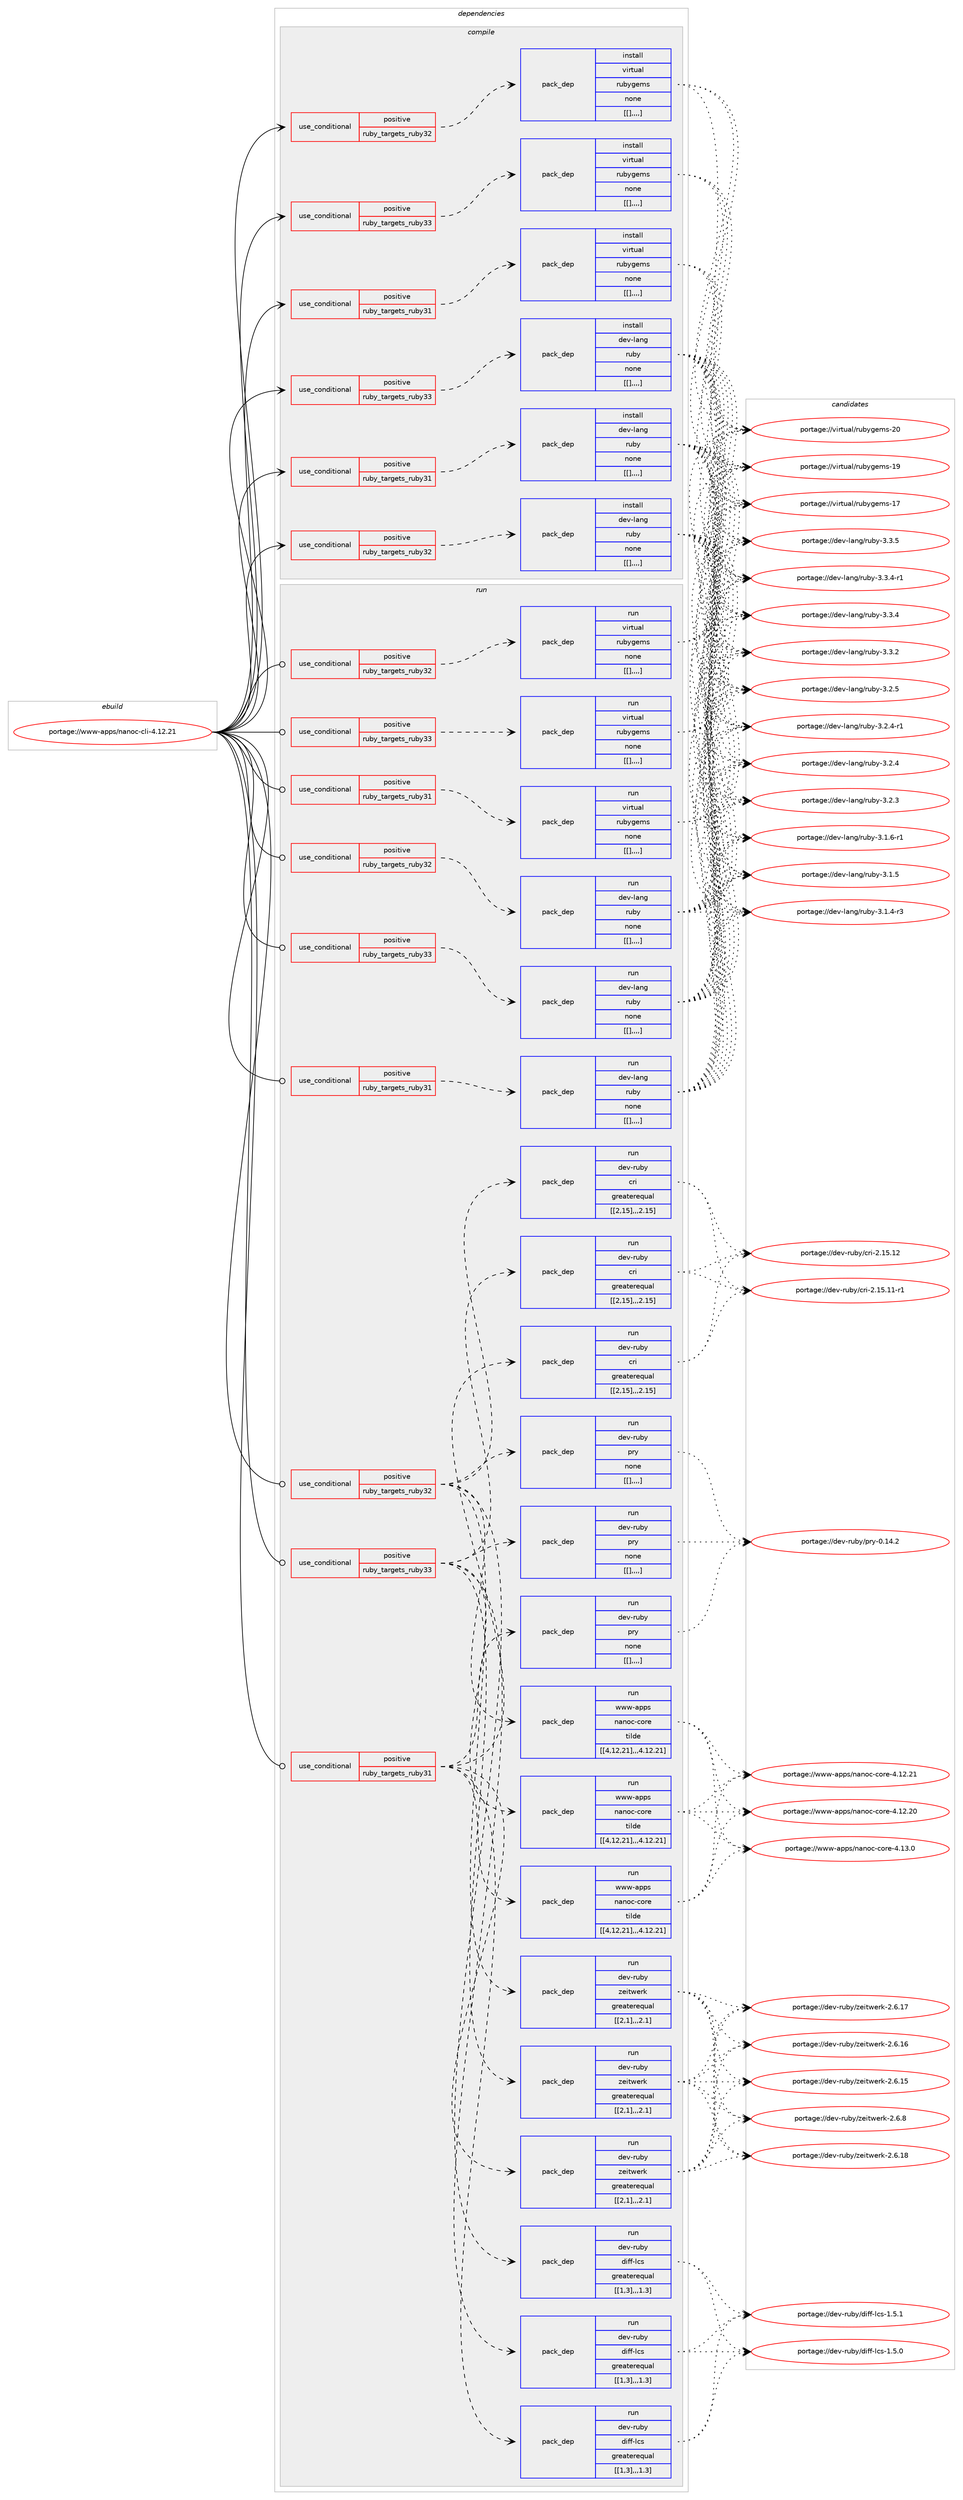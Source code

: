 digraph prolog {

# *************
# Graph options
# *************

newrank=true;
concentrate=true;
compound=true;
graph [rankdir=LR,fontname=Helvetica,fontsize=10,ranksep=1.5];#, ranksep=2.5, nodesep=0.2];
edge  [arrowhead=vee];
node  [fontname=Helvetica,fontsize=10];

# **********
# The ebuild
# **********

subgraph cluster_leftcol {
color=gray;
label=<<i>ebuild</i>>;
id [label="portage://www-apps/nanoc-cli-4.12.21", color=red, width=4, href="../www-apps/nanoc-cli-4.12.21.svg"];
}

# ****************
# The dependencies
# ****************

subgraph cluster_midcol {
color=gray;
label=<<i>dependencies</i>>;
subgraph cluster_compile {
fillcolor="#eeeeee";
style=filled;
label=<<i>compile</i>>;
subgraph cond123850 {
dependency465602 [label=<<TABLE BORDER="0" CELLBORDER="1" CELLSPACING="0" CELLPADDING="4"><TR><TD ROWSPAN="3" CELLPADDING="10">use_conditional</TD></TR><TR><TD>positive</TD></TR><TR><TD>ruby_targets_ruby31</TD></TR></TABLE>>, shape=none, color=red];
subgraph pack338338 {
dependency465603 [label=<<TABLE BORDER="0" CELLBORDER="1" CELLSPACING="0" CELLPADDING="4" WIDTH="220"><TR><TD ROWSPAN="6" CELLPADDING="30">pack_dep</TD></TR><TR><TD WIDTH="110">install</TD></TR><TR><TD>dev-lang</TD></TR><TR><TD>ruby</TD></TR><TR><TD>none</TD></TR><TR><TD>[[],,,,]</TD></TR></TABLE>>, shape=none, color=blue];
}
dependency465602:e -> dependency465603:w [weight=20,style="dashed",arrowhead="vee"];
}
id:e -> dependency465602:w [weight=20,style="solid",arrowhead="vee"];
subgraph cond123851 {
dependency465604 [label=<<TABLE BORDER="0" CELLBORDER="1" CELLSPACING="0" CELLPADDING="4"><TR><TD ROWSPAN="3" CELLPADDING="10">use_conditional</TD></TR><TR><TD>positive</TD></TR><TR><TD>ruby_targets_ruby31</TD></TR></TABLE>>, shape=none, color=red];
subgraph pack338339 {
dependency465605 [label=<<TABLE BORDER="0" CELLBORDER="1" CELLSPACING="0" CELLPADDING="4" WIDTH="220"><TR><TD ROWSPAN="6" CELLPADDING="30">pack_dep</TD></TR><TR><TD WIDTH="110">install</TD></TR><TR><TD>virtual</TD></TR><TR><TD>rubygems</TD></TR><TR><TD>none</TD></TR><TR><TD>[[],,,,]</TD></TR></TABLE>>, shape=none, color=blue];
}
dependency465604:e -> dependency465605:w [weight=20,style="dashed",arrowhead="vee"];
}
id:e -> dependency465604:w [weight=20,style="solid",arrowhead="vee"];
subgraph cond123852 {
dependency465606 [label=<<TABLE BORDER="0" CELLBORDER="1" CELLSPACING="0" CELLPADDING="4"><TR><TD ROWSPAN="3" CELLPADDING="10">use_conditional</TD></TR><TR><TD>positive</TD></TR><TR><TD>ruby_targets_ruby32</TD></TR></TABLE>>, shape=none, color=red];
subgraph pack338340 {
dependency465607 [label=<<TABLE BORDER="0" CELLBORDER="1" CELLSPACING="0" CELLPADDING="4" WIDTH="220"><TR><TD ROWSPAN="6" CELLPADDING="30">pack_dep</TD></TR><TR><TD WIDTH="110">install</TD></TR><TR><TD>dev-lang</TD></TR><TR><TD>ruby</TD></TR><TR><TD>none</TD></TR><TR><TD>[[],,,,]</TD></TR></TABLE>>, shape=none, color=blue];
}
dependency465606:e -> dependency465607:w [weight=20,style="dashed",arrowhead="vee"];
}
id:e -> dependency465606:w [weight=20,style="solid",arrowhead="vee"];
subgraph cond123853 {
dependency465608 [label=<<TABLE BORDER="0" CELLBORDER="1" CELLSPACING="0" CELLPADDING="4"><TR><TD ROWSPAN="3" CELLPADDING="10">use_conditional</TD></TR><TR><TD>positive</TD></TR><TR><TD>ruby_targets_ruby32</TD></TR></TABLE>>, shape=none, color=red];
subgraph pack338341 {
dependency465609 [label=<<TABLE BORDER="0" CELLBORDER="1" CELLSPACING="0" CELLPADDING="4" WIDTH="220"><TR><TD ROWSPAN="6" CELLPADDING="30">pack_dep</TD></TR><TR><TD WIDTH="110">install</TD></TR><TR><TD>virtual</TD></TR><TR><TD>rubygems</TD></TR><TR><TD>none</TD></TR><TR><TD>[[],,,,]</TD></TR></TABLE>>, shape=none, color=blue];
}
dependency465608:e -> dependency465609:w [weight=20,style="dashed",arrowhead="vee"];
}
id:e -> dependency465608:w [weight=20,style="solid",arrowhead="vee"];
subgraph cond123854 {
dependency465610 [label=<<TABLE BORDER="0" CELLBORDER="1" CELLSPACING="0" CELLPADDING="4"><TR><TD ROWSPAN="3" CELLPADDING="10">use_conditional</TD></TR><TR><TD>positive</TD></TR><TR><TD>ruby_targets_ruby33</TD></TR></TABLE>>, shape=none, color=red];
subgraph pack338342 {
dependency465611 [label=<<TABLE BORDER="0" CELLBORDER="1" CELLSPACING="0" CELLPADDING="4" WIDTH="220"><TR><TD ROWSPAN="6" CELLPADDING="30">pack_dep</TD></TR><TR><TD WIDTH="110">install</TD></TR><TR><TD>dev-lang</TD></TR><TR><TD>ruby</TD></TR><TR><TD>none</TD></TR><TR><TD>[[],,,,]</TD></TR></TABLE>>, shape=none, color=blue];
}
dependency465610:e -> dependency465611:w [weight=20,style="dashed",arrowhead="vee"];
}
id:e -> dependency465610:w [weight=20,style="solid",arrowhead="vee"];
subgraph cond123855 {
dependency465612 [label=<<TABLE BORDER="0" CELLBORDER="1" CELLSPACING="0" CELLPADDING="4"><TR><TD ROWSPAN="3" CELLPADDING="10">use_conditional</TD></TR><TR><TD>positive</TD></TR><TR><TD>ruby_targets_ruby33</TD></TR></TABLE>>, shape=none, color=red];
subgraph pack338343 {
dependency465613 [label=<<TABLE BORDER="0" CELLBORDER="1" CELLSPACING="0" CELLPADDING="4" WIDTH="220"><TR><TD ROWSPAN="6" CELLPADDING="30">pack_dep</TD></TR><TR><TD WIDTH="110">install</TD></TR><TR><TD>virtual</TD></TR><TR><TD>rubygems</TD></TR><TR><TD>none</TD></TR><TR><TD>[[],,,,]</TD></TR></TABLE>>, shape=none, color=blue];
}
dependency465612:e -> dependency465613:w [weight=20,style="dashed",arrowhead="vee"];
}
id:e -> dependency465612:w [weight=20,style="solid",arrowhead="vee"];
}
subgraph cluster_compileandrun {
fillcolor="#eeeeee";
style=filled;
label=<<i>compile and run</i>>;
}
subgraph cluster_run {
fillcolor="#eeeeee";
style=filled;
label=<<i>run</i>>;
subgraph cond123856 {
dependency465614 [label=<<TABLE BORDER="0" CELLBORDER="1" CELLSPACING="0" CELLPADDING="4"><TR><TD ROWSPAN="3" CELLPADDING="10">use_conditional</TD></TR><TR><TD>positive</TD></TR><TR><TD>ruby_targets_ruby31</TD></TR></TABLE>>, shape=none, color=red];
subgraph pack338344 {
dependency465615 [label=<<TABLE BORDER="0" CELLBORDER="1" CELLSPACING="0" CELLPADDING="4" WIDTH="220"><TR><TD ROWSPAN="6" CELLPADDING="30">pack_dep</TD></TR><TR><TD WIDTH="110">run</TD></TR><TR><TD>dev-lang</TD></TR><TR><TD>ruby</TD></TR><TR><TD>none</TD></TR><TR><TD>[[],,,,]</TD></TR></TABLE>>, shape=none, color=blue];
}
dependency465614:e -> dependency465615:w [weight=20,style="dashed",arrowhead="vee"];
}
id:e -> dependency465614:w [weight=20,style="solid",arrowhead="odot"];
subgraph cond123857 {
dependency465616 [label=<<TABLE BORDER="0" CELLBORDER="1" CELLSPACING="0" CELLPADDING="4"><TR><TD ROWSPAN="3" CELLPADDING="10">use_conditional</TD></TR><TR><TD>positive</TD></TR><TR><TD>ruby_targets_ruby31</TD></TR></TABLE>>, shape=none, color=red];
subgraph pack338345 {
dependency465617 [label=<<TABLE BORDER="0" CELLBORDER="1" CELLSPACING="0" CELLPADDING="4" WIDTH="220"><TR><TD ROWSPAN="6" CELLPADDING="30">pack_dep</TD></TR><TR><TD WIDTH="110">run</TD></TR><TR><TD>dev-ruby</TD></TR><TR><TD>cri</TD></TR><TR><TD>greaterequal</TD></TR><TR><TD>[[2,15],,,2.15]</TD></TR></TABLE>>, shape=none, color=blue];
}
dependency465616:e -> dependency465617:w [weight=20,style="dashed",arrowhead="vee"];
subgraph pack338346 {
dependency465618 [label=<<TABLE BORDER="0" CELLBORDER="1" CELLSPACING="0" CELLPADDING="4" WIDTH="220"><TR><TD ROWSPAN="6" CELLPADDING="30">pack_dep</TD></TR><TR><TD WIDTH="110">run</TD></TR><TR><TD>dev-ruby</TD></TR><TR><TD>diff-lcs</TD></TR><TR><TD>greaterequal</TD></TR><TR><TD>[[1,3],,,1.3]</TD></TR></TABLE>>, shape=none, color=blue];
}
dependency465616:e -> dependency465618:w [weight=20,style="dashed",arrowhead="vee"];
subgraph pack338347 {
dependency465619 [label=<<TABLE BORDER="0" CELLBORDER="1" CELLSPACING="0" CELLPADDING="4" WIDTH="220"><TR><TD ROWSPAN="6" CELLPADDING="30">pack_dep</TD></TR><TR><TD WIDTH="110">run</TD></TR><TR><TD>www-apps</TD></TR><TR><TD>nanoc-core</TD></TR><TR><TD>tilde</TD></TR><TR><TD>[[4,12,21],,,4.12.21]</TD></TR></TABLE>>, shape=none, color=blue];
}
dependency465616:e -> dependency465619:w [weight=20,style="dashed",arrowhead="vee"];
subgraph pack338348 {
dependency465620 [label=<<TABLE BORDER="0" CELLBORDER="1" CELLSPACING="0" CELLPADDING="4" WIDTH="220"><TR><TD ROWSPAN="6" CELLPADDING="30">pack_dep</TD></TR><TR><TD WIDTH="110">run</TD></TR><TR><TD>dev-ruby</TD></TR><TR><TD>pry</TD></TR><TR><TD>none</TD></TR><TR><TD>[[],,,,]</TD></TR></TABLE>>, shape=none, color=blue];
}
dependency465616:e -> dependency465620:w [weight=20,style="dashed",arrowhead="vee"];
subgraph pack338349 {
dependency465621 [label=<<TABLE BORDER="0" CELLBORDER="1" CELLSPACING="0" CELLPADDING="4" WIDTH="220"><TR><TD ROWSPAN="6" CELLPADDING="30">pack_dep</TD></TR><TR><TD WIDTH="110">run</TD></TR><TR><TD>dev-ruby</TD></TR><TR><TD>zeitwerk</TD></TR><TR><TD>greaterequal</TD></TR><TR><TD>[[2,1],,,2.1]</TD></TR></TABLE>>, shape=none, color=blue];
}
dependency465616:e -> dependency465621:w [weight=20,style="dashed",arrowhead="vee"];
}
id:e -> dependency465616:w [weight=20,style="solid",arrowhead="odot"];
subgraph cond123858 {
dependency465622 [label=<<TABLE BORDER="0" CELLBORDER="1" CELLSPACING="0" CELLPADDING="4"><TR><TD ROWSPAN="3" CELLPADDING="10">use_conditional</TD></TR><TR><TD>positive</TD></TR><TR><TD>ruby_targets_ruby31</TD></TR></TABLE>>, shape=none, color=red];
subgraph pack338350 {
dependency465623 [label=<<TABLE BORDER="0" CELLBORDER="1" CELLSPACING="0" CELLPADDING="4" WIDTH="220"><TR><TD ROWSPAN="6" CELLPADDING="30">pack_dep</TD></TR><TR><TD WIDTH="110">run</TD></TR><TR><TD>virtual</TD></TR><TR><TD>rubygems</TD></TR><TR><TD>none</TD></TR><TR><TD>[[],,,,]</TD></TR></TABLE>>, shape=none, color=blue];
}
dependency465622:e -> dependency465623:w [weight=20,style="dashed",arrowhead="vee"];
}
id:e -> dependency465622:w [weight=20,style="solid",arrowhead="odot"];
subgraph cond123859 {
dependency465624 [label=<<TABLE BORDER="0" CELLBORDER="1" CELLSPACING="0" CELLPADDING="4"><TR><TD ROWSPAN="3" CELLPADDING="10">use_conditional</TD></TR><TR><TD>positive</TD></TR><TR><TD>ruby_targets_ruby32</TD></TR></TABLE>>, shape=none, color=red];
subgraph pack338351 {
dependency465625 [label=<<TABLE BORDER="0" CELLBORDER="1" CELLSPACING="0" CELLPADDING="4" WIDTH="220"><TR><TD ROWSPAN="6" CELLPADDING="30">pack_dep</TD></TR><TR><TD WIDTH="110">run</TD></TR><TR><TD>dev-lang</TD></TR><TR><TD>ruby</TD></TR><TR><TD>none</TD></TR><TR><TD>[[],,,,]</TD></TR></TABLE>>, shape=none, color=blue];
}
dependency465624:e -> dependency465625:w [weight=20,style="dashed",arrowhead="vee"];
}
id:e -> dependency465624:w [weight=20,style="solid",arrowhead="odot"];
subgraph cond123860 {
dependency465626 [label=<<TABLE BORDER="0" CELLBORDER="1" CELLSPACING="0" CELLPADDING="4"><TR><TD ROWSPAN="3" CELLPADDING="10">use_conditional</TD></TR><TR><TD>positive</TD></TR><TR><TD>ruby_targets_ruby32</TD></TR></TABLE>>, shape=none, color=red];
subgraph pack338352 {
dependency465627 [label=<<TABLE BORDER="0" CELLBORDER="1" CELLSPACING="0" CELLPADDING="4" WIDTH="220"><TR><TD ROWSPAN="6" CELLPADDING="30">pack_dep</TD></TR><TR><TD WIDTH="110">run</TD></TR><TR><TD>dev-ruby</TD></TR><TR><TD>cri</TD></TR><TR><TD>greaterequal</TD></TR><TR><TD>[[2,15],,,2.15]</TD></TR></TABLE>>, shape=none, color=blue];
}
dependency465626:e -> dependency465627:w [weight=20,style="dashed",arrowhead="vee"];
subgraph pack338353 {
dependency465628 [label=<<TABLE BORDER="0" CELLBORDER="1" CELLSPACING="0" CELLPADDING="4" WIDTH="220"><TR><TD ROWSPAN="6" CELLPADDING="30">pack_dep</TD></TR><TR><TD WIDTH="110">run</TD></TR><TR><TD>dev-ruby</TD></TR><TR><TD>diff-lcs</TD></TR><TR><TD>greaterequal</TD></TR><TR><TD>[[1,3],,,1.3]</TD></TR></TABLE>>, shape=none, color=blue];
}
dependency465626:e -> dependency465628:w [weight=20,style="dashed",arrowhead="vee"];
subgraph pack338354 {
dependency465629 [label=<<TABLE BORDER="0" CELLBORDER="1" CELLSPACING="0" CELLPADDING="4" WIDTH="220"><TR><TD ROWSPAN="6" CELLPADDING="30">pack_dep</TD></TR><TR><TD WIDTH="110">run</TD></TR><TR><TD>www-apps</TD></TR><TR><TD>nanoc-core</TD></TR><TR><TD>tilde</TD></TR><TR><TD>[[4,12,21],,,4.12.21]</TD></TR></TABLE>>, shape=none, color=blue];
}
dependency465626:e -> dependency465629:w [weight=20,style="dashed",arrowhead="vee"];
subgraph pack338355 {
dependency465630 [label=<<TABLE BORDER="0" CELLBORDER="1" CELLSPACING="0" CELLPADDING="4" WIDTH="220"><TR><TD ROWSPAN="6" CELLPADDING="30">pack_dep</TD></TR><TR><TD WIDTH="110">run</TD></TR><TR><TD>dev-ruby</TD></TR><TR><TD>pry</TD></TR><TR><TD>none</TD></TR><TR><TD>[[],,,,]</TD></TR></TABLE>>, shape=none, color=blue];
}
dependency465626:e -> dependency465630:w [weight=20,style="dashed",arrowhead="vee"];
subgraph pack338356 {
dependency465631 [label=<<TABLE BORDER="0" CELLBORDER="1" CELLSPACING="0" CELLPADDING="4" WIDTH="220"><TR><TD ROWSPAN="6" CELLPADDING="30">pack_dep</TD></TR><TR><TD WIDTH="110">run</TD></TR><TR><TD>dev-ruby</TD></TR><TR><TD>zeitwerk</TD></TR><TR><TD>greaterequal</TD></TR><TR><TD>[[2,1],,,2.1]</TD></TR></TABLE>>, shape=none, color=blue];
}
dependency465626:e -> dependency465631:w [weight=20,style="dashed",arrowhead="vee"];
}
id:e -> dependency465626:w [weight=20,style="solid",arrowhead="odot"];
subgraph cond123861 {
dependency465632 [label=<<TABLE BORDER="0" CELLBORDER="1" CELLSPACING="0" CELLPADDING="4"><TR><TD ROWSPAN="3" CELLPADDING="10">use_conditional</TD></TR><TR><TD>positive</TD></TR><TR><TD>ruby_targets_ruby32</TD></TR></TABLE>>, shape=none, color=red];
subgraph pack338357 {
dependency465633 [label=<<TABLE BORDER="0" CELLBORDER="1" CELLSPACING="0" CELLPADDING="4" WIDTH="220"><TR><TD ROWSPAN="6" CELLPADDING="30">pack_dep</TD></TR><TR><TD WIDTH="110">run</TD></TR><TR><TD>virtual</TD></TR><TR><TD>rubygems</TD></TR><TR><TD>none</TD></TR><TR><TD>[[],,,,]</TD></TR></TABLE>>, shape=none, color=blue];
}
dependency465632:e -> dependency465633:w [weight=20,style="dashed",arrowhead="vee"];
}
id:e -> dependency465632:w [weight=20,style="solid",arrowhead="odot"];
subgraph cond123862 {
dependency465634 [label=<<TABLE BORDER="0" CELLBORDER="1" CELLSPACING="0" CELLPADDING="4"><TR><TD ROWSPAN="3" CELLPADDING="10">use_conditional</TD></TR><TR><TD>positive</TD></TR><TR><TD>ruby_targets_ruby33</TD></TR></TABLE>>, shape=none, color=red];
subgraph pack338358 {
dependency465635 [label=<<TABLE BORDER="0" CELLBORDER="1" CELLSPACING="0" CELLPADDING="4" WIDTH="220"><TR><TD ROWSPAN="6" CELLPADDING="30">pack_dep</TD></TR><TR><TD WIDTH="110">run</TD></TR><TR><TD>dev-lang</TD></TR><TR><TD>ruby</TD></TR><TR><TD>none</TD></TR><TR><TD>[[],,,,]</TD></TR></TABLE>>, shape=none, color=blue];
}
dependency465634:e -> dependency465635:w [weight=20,style="dashed",arrowhead="vee"];
}
id:e -> dependency465634:w [weight=20,style="solid",arrowhead="odot"];
subgraph cond123863 {
dependency465636 [label=<<TABLE BORDER="0" CELLBORDER="1" CELLSPACING="0" CELLPADDING="4"><TR><TD ROWSPAN="3" CELLPADDING="10">use_conditional</TD></TR><TR><TD>positive</TD></TR><TR><TD>ruby_targets_ruby33</TD></TR></TABLE>>, shape=none, color=red];
subgraph pack338359 {
dependency465637 [label=<<TABLE BORDER="0" CELLBORDER="1" CELLSPACING="0" CELLPADDING="4" WIDTH="220"><TR><TD ROWSPAN="6" CELLPADDING="30">pack_dep</TD></TR><TR><TD WIDTH="110">run</TD></TR><TR><TD>dev-ruby</TD></TR><TR><TD>cri</TD></TR><TR><TD>greaterequal</TD></TR><TR><TD>[[2,15],,,2.15]</TD></TR></TABLE>>, shape=none, color=blue];
}
dependency465636:e -> dependency465637:w [weight=20,style="dashed",arrowhead="vee"];
subgraph pack338360 {
dependency465638 [label=<<TABLE BORDER="0" CELLBORDER="1" CELLSPACING="0" CELLPADDING="4" WIDTH="220"><TR><TD ROWSPAN="6" CELLPADDING="30">pack_dep</TD></TR><TR><TD WIDTH="110">run</TD></TR><TR><TD>dev-ruby</TD></TR><TR><TD>diff-lcs</TD></TR><TR><TD>greaterequal</TD></TR><TR><TD>[[1,3],,,1.3]</TD></TR></TABLE>>, shape=none, color=blue];
}
dependency465636:e -> dependency465638:w [weight=20,style="dashed",arrowhead="vee"];
subgraph pack338361 {
dependency465639 [label=<<TABLE BORDER="0" CELLBORDER="1" CELLSPACING="0" CELLPADDING="4" WIDTH="220"><TR><TD ROWSPAN="6" CELLPADDING="30">pack_dep</TD></TR><TR><TD WIDTH="110">run</TD></TR><TR><TD>www-apps</TD></TR><TR><TD>nanoc-core</TD></TR><TR><TD>tilde</TD></TR><TR><TD>[[4,12,21],,,4.12.21]</TD></TR></TABLE>>, shape=none, color=blue];
}
dependency465636:e -> dependency465639:w [weight=20,style="dashed",arrowhead="vee"];
subgraph pack338362 {
dependency465640 [label=<<TABLE BORDER="0" CELLBORDER="1" CELLSPACING="0" CELLPADDING="4" WIDTH="220"><TR><TD ROWSPAN="6" CELLPADDING="30">pack_dep</TD></TR><TR><TD WIDTH="110">run</TD></TR><TR><TD>dev-ruby</TD></TR><TR><TD>pry</TD></TR><TR><TD>none</TD></TR><TR><TD>[[],,,,]</TD></TR></TABLE>>, shape=none, color=blue];
}
dependency465636:e -> dependency465640:w [weight=20,style="dashed",arrowhead="vee"];
subgraph pack338363 {
dependency465641 [label=<<TABLE BORDER="0" CELLBORDER="1" CELLSPACING="0" CELLPADDING="4" WIDTH="220"><TR><TD ROWSPAN="6" CELLPADDING="30">pack_dep</TD></TR><TR><TD WIDTH="110">run</TD></TR><TR><TD>dev-ruby</TD></TR><TR><TD>zeitwerk</TD></TR><TR><TD>greaterequal</TD></TR><TR><TD>[[2,1],,,2.1]</TD></TR></TABLE>>, shape=none, color=blue];
}
dependency465636:e -> dependency465641:w [weight=20,style="dashed",arrowhead="vee"];
}
id:e -> dependency465636:w [weight=20,style="solid",arrowhead="odot"];
subgraph cond123864 {
dependency465642 [label=<<TABLE BORDER="0" CELLBORDER="1" CELLSPACING="0" CELLPADDING="4"><TR><TD ROWSPAN="3" CELLPADDING="10">use_conditional</TD></TR><TR><TD>positive</TD></TR><TR><TD>ruby_targets_ruby33</TD></TR></TABLE>>, shape=none, color=red];
subgraph pack338364 {
dependency465643 [label=<<TABLE BORDER="0" CELLBORDER="1" CELLSPACING="0" CELLPADDING="4" WIDTH="220"><TR><TD ROWSPAN="6" CELLPADDING="30">pack_dep</TD></TR><TR><TD WIDTH="110">run</TD></TR><TR><TD>virtual</TD></TR><TR><TD>rubygems</TD></TR><TR><TD>none</TD></TR><TR><TD>[[],,,,]</TD></TR></TABLE>>, shape=none, color=blue];
}
dependency465642:e -> dependency465643:w [weight=20,style="dashed",arrowhead="vee"];
}
id:e -> dependency465642:w [weight=20,style="solid",arrowhead="odot"];
}
}

# **************
# The candidates
# **************

subgraph cluster_choices {
rank=same;
color=gray;
label=<<i>candidates</i>>;

subgraph choice338338 {
color=black;
nodesep=1;
choice10010111845108971101034711411798121455146514653 [label="portage://dev-lang/ruby-3.3.5", color=red, width=4,href="../dev-lang/ruby-3.3.5.svg"];
choice100101118451089711010347114117981214551465146524511449 [label="portage://dev-lang/ruby-3.3.4-r1", color=red, width=4,href="../dev-lang/ruby-3.3.4-r1.svg"];
choice10010111845108971101034711411798121455146514652 [label="portage://dev-lang/ruby-3.3.4", color=red, width=4,href="../dev-lang/ruby-3.3.4.svg"];
choice10010111845108971101034711411798121455146514650 [label="portage://dev-lang/ruby-3.3.2", color=red, width=4,href="../dev-lang/ruby-3.3.2.svg"];
choice10010111845108971101034711411798121455146504653 [label="portage://dev-lang/ruby-3.2.5", color=red, width=4,href="../dev-lang/ruby-3.2.5.svg"];
choice100101118451089711010347114117981214551465046524511449 [label="portage://dev-lang/ruby-3.2.4-r1", color=red, width=4,href="../dev-lang/ruby-3.2.4-r1.svg"];
choice10010111845108971101034711411798121455146504652 [label="portage://dev-lang/ruby-3.2.4", color=red, width=4,href="../dev-lang/ruby-3.2.4.svg"];
choice10010111845108971101034711411798121455146504651 [label="portage://dev-lang/ruby-3.2.3", color=red, width=4,href="../dev-lang/ruby-3.2.3.svg"];
choice100101118451089711010347114117981214551464946544511449 [label="portage://dev-lang/ruby-3.1.6-r1", color=red, width=4,href="../dev-lang/ruby-3.1.6-r1.svg"];
choice10010111845108971101034711411798121455146494653 [label="portage://dev-lang/ruby-3.1.5", color=red, width=4,href="../dev-lang/ruby-3.1.5.svg"];
choice100101118451089711010347114117981214551464946524511451 [label="portage://dev-lang/ruby-3.1.4-r3", color=red, width=4,href="../dev-lang/ruby-3.1.4-r3.svg"];
dependency465603:e -> choice10010111845108971101034711411798121455146514653:w [style=dotted,weight="100"];
dependency465603:e -> choice100101118451089711010347114117981214551465146524511449:w [style=dotted,weight="100"];
dependency465603:e -> choice10010111845108971101034711411798121455146514652:w [style=dotted,weight="100"];
dependency465603:e -> choice10010111845108971101034711411798121455146514650:w [style=dotted,weight="100"];
dependency465603:e -> choice10010111845108971101034711411798121455146504653:w [style=dotted,weight="100"];
dependency465603:e -> choice100101118451089711010347114117981214551465046524511449:w [style=dotted,weight="100"];
dependency465603:e -> choice10010111845108971101034711411798121455146504652:w [style=dotted,weight="100"];
dependency465603:e -> choice10010111845108971101034711411798121455146504651:w [style=dotted,weight="100"];
dependency465603:e -> choice100101118451089711010347114117981214551464946544511449:w [style=dotted,weight="100"];
dependency465603:e -> choice10010111845108971101034711411798121455146494653:w [style=dotted,weight="100"];
dependency465603:e -> choice100101118451089711010347114117981214551464946524511451:w [style=dotted,weight="100"];
}
subgraph choice338339 {
color=black;
nodesep=1;
choice118105114116117971084711411798121103101109115455048 [label="portage://virtual/rubygems-20", color=red, width=4,href="../virtual/rubygems-20.svg"];
choice118105114116117971084711411798121103101109115454957 [label="portage://virtual/rubygems-19", color=red, width=4,href="../virtual/rubygems-19.svg"];
choice118105114116117971084711411798121103101109115454955 [label="portage://virtual/rubygems-17", color=red, width=4,href="../virtual/rubygems-17.svg"];
dependency465605:e -> choice118105114116117971084711411798121103101109115455048:w [style=dotted,weight="100"];
dependency465605:e -> choice118105114116117971084711411798121103101109115454957:w [style=dotted,weight="100"];
dependency465605:e -> choice118105114116117971084711411798121103101109115454955:w [style=dotted,weight="100"];
}
subgraph choice338340 {
color=black;
nodesep=1;
choice10010111845108971101034711411798121455146514653 [label="portage://dev-lang/ruby-3.3.5", color=red, width=4,href="../dev-lang/ruby-3.3.5.svg"];
choice100101118451089711010347114117981214551465146524511449 [label="portage://dev-lang/ruby-3.3.4-r1", color=red, width=4,href="../dev-lang/ruby-3.3.4-r1.svg"];
choice10010111845108971101034711411798121455146514652 [label="portage://dev-lang/ruby-3.3.4", color=red, width=4,href="../dev-lang/ruby-3.3.4.svg"];
choice10010111845108971101034711411798121455146514650 [label="portage://dev-lang/ruby-3.3.2", color=red, width=4,href="../dev-lang/ruby-3.3.2.svg"];
choice10010111845108971101034711411798121455146504653 [label="portage://dev-lang/ruby-3.2.5", color=red, width=4,href="../dev-lang/ruby-3.2.5.svg"];
choice100101118451089711010347114117981214551465046524511449 [label="portage://dev-lang/ruby-3.2.4-r1", color=red, width=4,href="../dev-lang/ruby-3.2.4-r1.svg"];
choice10010111845108971101034711411798121455146504652 [label="portage://dev-lang/ruby-3.2.4", color=red, width=4,href="../dev-lang/ruby-3.2.4.svg"];
choice10010111845108971101034711411798121455146504651 [label="portage://dev-lang/ruby-3.2.3", color=red, width=4,href="../dev-lang/ruby-3.2.3.svg"];
choice100101118451089711010347114117981214551464946544511449 [label="portage://dev-lang/ruby-3.1.6-r1", color=red, width=4,href="../dev-lang/ruby-3.1.6-r1.svg"];
choice10010111845108971101034711411798121455146494653 [label="portage://dev-lang/ruby-3.1.5", color=red, width=4,href="../dev-lang/ruby-3.1.5.svg"];
choice100101118451089711010347114117981214551464946524511451 [label="portage://dev-lang/ruby-3.1.4-r3", color=red, width=4,href="../dev-lang/ruby-3.1.4-r3.svg"];
dependency465607:e -> choice10010111845108971101034711411798121455146514653:w [style=dotted,weight="100"];
dependency465607:e -> choice100101118451089711010347114117981214551465146524511449:w [style=dotted,weight="100"];
dependency465607:e -> choice10010111845108971101034711411798121455146514652:w [style=dotted,weight="100"];
dependency465607:e -> choice10010111845108971101034711411798121455146514650:w [style=dotted,weight="100"];
dependency465607:e -> choice10010111845108971101034711411798121455146504653:w [style=dotted,weight="100"];
dependency465607:e -> choice100101118451089711010347114117981214551465046524511449:w [style=dotted,weight="100"];
dependency465607:e -> choice10010111845108971101034711411798121455146504652:w [style=dotted,weight="100"];
dependency465607:e -> choice10010111845108971101034711411798121455146504651:w [style=dotted,weight="100"];
dependency465607:e -> choice100101118451089711010347114117981214551464946544511449:w [style=dotted,weight="100"];
dependency465607:e -> choice10010111845108971101034711411798121455146494653:w [style=dotted,weight="100"];
dependency465607:e -> choice100101118451089711010347114117981214551464946524511451:w [style=dotted,weight="100"];
}
subgraph choice338341 {
color=black;
nodesep=1;
choice118105114116117971084711411798121103101109115455048 [label="portage://virtual/rubygems-20", color=red, width=4,href="../virtual/rubygems-20.svg"];
choice118105114116117971084711411798121103101109115454957 [label="portage://virtual/rubygems-19", color=red, width=4,href="../virtual/rubygems-19.svg"];
choice118105114116117971084711411798121103101109115454955 [label="portage://virtual/rubygems-17", color=red, width=4,href="../virtual/rubygems-17.svg"];
dependency465609:e -> choice118105114116117971084711411798121103101109115455048:w [style=dotted,weight="100"];
dependency465609:e -> choice118105114116117971084711411798121103101109115454957:w [style=dotted,weight="100"];
dependency465609:e -> choice118105114116117971084711411798121103101109115454955:w [style=dotted,weight="100"];
}
subgraph choice338342 {
color=black;
nodesep=1;
choice10010111845108971101034711411798121455146514653 [label="portage://dev-lang/ruby-3.3.5", color=red, width=4,href="../dev-lang/ruby-3.3.5.svg"];
choice100101118451089711010347114117981214551465146524511449 [label="portage://dev-lang/ruby-3.3.4-r1", color=red, width=4,href="../dev-lang/ruby-3.3.4-r1.svg"];
choice10010111845108971101034711411798121455146514652 [label="portage://dev-lang/ruby-3.3.4", color=red, width=4,href="../dev-lang/ruby-3.3.4.svg"];
choice10010111845108971101034711411798121455146514650 [label="portage://dev-lang/ruby-3.3.2", color=red, width=4,href="../dev-lang/ruby-3.3.2.svg"];
choice10010111845108971101034711411798121455146504653 [label="portage://dev-lang/ruby-3.2.5", color=red, width=4,href="../dev-lang/ruby-3.2.5.svg"];
choice100101118451089711010347114117981214551465046524511449 [label="portage://dev-lang/ruby-3.2.4-r1", color=red, width=4,href="../dev-lang/ruby-3.2.4-r1.svg"];
choice10010111845108971101034711411798121455146504652 [label="portage://dev-lang/ruby-3.2.4", color=red, width=4,href="../dev-lang/ruby-3.2.4.svg"];
choice10010111845108971101034711411798121455146504651 [label="portage://dev-lang/ruby-3.2.3", color=red, width=4,href="../dev-lang/ruby-3.2.3.svg"];
choice100101118451089711010347114117981214551464946544511449 [label="portage://dev-lang/ruby-3.1.6-r1", color=red, width=4,href="../dev-lang/ruby-3.1.6-r1.svg"];
choice10010111845108971101034711411798121455146494653 [label="portage://dev-lang/ruby-3.1.5", color=red, width=4,href="../dev-lang/ruby-3.1.5.svg"];
choice100101118451089711010347114117981214551464946524511451 [label="portage://dev-lang/ruby-3.1.4-r3", color=red, width=4,href="../dev-lang/ruby-3.1.4-r3.svg"];
dependency465611:e -> choice10010111845108971101034711411798121455146514653:w [style=dotted,weight="100"];
dependency465611:e -> choice100101118451089711010347114117981214551465146524511449:w [style=dotted,weight="100"];
dependency465611:e -> choice10010111845108971101034711411798121455146514652:w [style=dotted,weight="100"];
dependency465611:e -> choice10010111845108971101034711411798121455146514650:w [style=dotted,weight="100"];
dependency465611:e -> choice10010111845108971101034711411798121455146504653:w [style=dotted,weight="100"];
dependency465611:e -> choice100101118451089711010347114117981214551465046524511449:w [style=dotted,weight="100"];
dependency465611:e -> choice10010111845108971101034711411798121455146504652:w [style=dotted,weight="100"];
dependency465611:e -> choice10010111845108971101034711411798121455146504651:w [style=dotted,weight="100"];
dependency465611:e -> choice100101118451089711010347114117981214551464946544511449:w [style=dotted,weight="100"];
dependency465611:e -> choice10010111845108971101034711411798121455146494653:w [style=dotted,weight="100"];
dependency465611:e -> choice100101118451089711010347114117981214551464946524511451:w [style=dotted,weight="100"];
}
subgraph choice338343 {
color=black;
nodesep=1;
choice118105114116117971084711411798121103101109115455048 [label="portage://virtual/rubygems-20", color=red, width=4,href="../virtual/rubygems-20.svg"];
choice118105114116117971084711411798121103101109115454957 [label="portage://virtual/rubygems-19", color=red, width=4,href="../virtual/rubygems-19.svg"];
choice118105114116117971084711411798121103101109115454955 [label="portage://virtual/rubygems-17", color=red, width=4,href="../virtual/rubygems-17.svg"];
dependency465613:e -> choice118105114116117971084711411798121103101109115455048:w [style=dotted,weight="100"];
dependency465613:e -> choice118105114116117971084711411798121103101109115454957:w [style=dotted,weight="100"];
dependency465613:e -> choice118105114116117971084711411798121103101109115454955:w [style=dotted,weight="100"];
}
subgraph choice338344 {
color=black;
nodesep=1;
choice10010111845108971101034711411798121455146514653 [label="portage://dev-lang/ruby-3.3.5", color=red, width=4,href="../dev-lang/ruby-3.3.5.svg"];
choice100101118451089711010347114117981214551465146524511449 [label="portage://dev-lang/ruby-3.3.4-r1", color=red, width=4,href="../dev-lang/ruby-3.3.4-r1.svg"];
choice10010111845108971101034711411798121455146514652 [label="portage://dev-lang/ruby-3.3.4", color=red, width=4,href="../dev-lang/ruby-3.3.4.svg"];
choice10010111845108971101034711411798121455146514650 [label="portage://dev-lang/ruby-3.3.2", color=red, width=4,href="../dev-lang/ruby-3.3.2.svg"];
choice10010111845108971101034711411798121455146504653 [label="portage://dev-lang/ruby-3.2.5", color=red, width=4,href="../dev-lang/ruby-3.2.5.svg"];
choice100101118451089711010347114117981214551465046524511449 [label="portage://dev-lang/ruby-3.2.4-r1", color=red, width=4,href="../dev-lang/ruby-3.2.4-r1.svg"];
choice10010111845108971101034711411798121455146504652 [label="portage://dev-lang/ruby-3.2.4", color=red, width=4,href="../dev-lang/ruby-3.2.4.svg"];
choice10010111845108971101034711411798121455146504651 [label="portage://dev-lang/ruby-3.2.3", color=red, width=4,href="../dev-lang/ruby-3.2.3.svg"];
choice100101118451089711010347114117981214551464946544511449 [label="portage://dev-lang/ruby-3.1.6-r1", color=red, width=4,href="../dev-lang/ruby-3.1.6-r1.svg"];
choice10010111845108971101034711411798121455146494653 [label="portage://dev-lang/ruby-3.1.5", color=red, width=4,href="../dev-lang/ruby-3.1.5.svg"];
choice100101118451089711010347114117981214551464946524511451 [label="portage://dev-lang/ruby-3.1.4-r3", color=red, width=4,href="../dev-lang/ruby-3.1.4-r3.svg"];
dependency465615:e -> choice10010111845108971101034711411798121455146514653:w [style=dotted,weight="100"];
dependency465615:e -> choice100101118451089711010347114117981214551465146524511449:w [style=dotted,weight="100"];
dependency465615:e -> choice10010111845108971101034711411798121455146514652:w [style=dotted,weight="100"];
dependency465615:e -> choice10010111845108971101034711411798121455146514650:w [style=dotted,weight="100"];
dependency465615:e -> choice10010111845108971101034711411798121455146504653:w [style=dotted,weight="100"];
dependency465615:e -> choice100101118451089711010347114117981214551465046524511449:w [style=dotted,weight="100"];
dependency465615:e -> choice10010111845108971101034711411798121455146504652:w [style=dotted,weight="100"];
dependency465615:e -> choice10010111845108971101034711411798121455146504651:w [style=dotted,weight="100"];
dependency465615:e -> choice100101118451089711010347114117981214551464946544511449:w [style=dotted,weight="100"];
dependency465615:e -> choice10010111845108971101034711411798121455146494653:w [style=dotted,weight="100"];
dependency465615:e -> choice100101118451089711010347114117981214551464946524511451:w [style=dotted,weight="100"];
}
subgraph choice338345 {
color=black;
nodesep=1;
choice100101118451141179812147991141054550464953464950 [label="portage://dev-ruby/cri-2.15.12", color=red, width=4,href="../dev-ruby/cri-2.15.12.svg"];
choice1001011184511411798121479911410545504649534649494511449 [label="portage://dev-ruby/cri-2.15.11-r1", color=red, width=4,href="../dev-ruby/cri-2.15.11-r1.svg"];
dependency465617:e -> choice100101118451141179812147991141054550464953464950:w [style=dotted,weight="100"];
dependency465617:e -> choice1001011184511411798121479911410545504649534649494511449:w [style=dotted,weight="100"];
}
subgraph choice338346 {
color=black;
nodesep=1;
choice1001011184511411798121471001051021024510899115454946534649 [label="portage://dev-ruby/diff-lcs-1.5.1", color=red, width=4,href="../dev-ruby/diff-lcs-1.5.1.svg"];
choice1001011184511411798121471001051021024510899115454946534648 [label="portage://dev-ruby/diff-lcs-1.5.0", color=red, width=4,href="../dev-ruby/diff-lcs-1.5.0.svg"];
dependency465618:e -> choice1001011184511411798121471001051021024510899115454946534649:w [style=dotted,weight="100"];
dependency465618:e -> choice1001011184511411798121471001051021024510899115454946534648:w [style=dotted,weight="100"];
}
subgraph choice338347 {
color=black;
nodesep=1;
choice1191191194597112112115471109711011199459911111410145524649514648 [label="portage://www-apps/nanoc-core-4.13.0", color=red, width=4,href="../www-apps/nanoc-core-4.13.0.svg"];
choice119119119459711211211547110971101119945991111141014552464950465049 [label="portage://www-apps/nanoc-core-4.12.21", color=red, width=4,href="../www-apps/nanoc-core-4.12.21.svg"];
choice119119119459711211211547110971101119945991111141014552464950465048 [label="portage://www-apps/nanoc-core-4.12.20", color=red, width=4,href="../www-apps/nanoc-core-4.12.20.svg"];
dependency465619:e -> choice1191191194597112112115471109711011199459911111410145524649514648:w [style=dotted,weight="100"];
dependency465619:e -> choice119119119459711211211547110971101119945991111141014552464950465049:w [style=dotted,weight="100"];
dependency465619:e -> choice119119119459711211211547110971101119945991111141014552464950465048:w [style=dotted,weight="100"];
}
subgraph choice338348 {
color=black;
nodesep=1;
choice10010111845114117981214711211412145484649524650 [label="portage://dev-ruby/pry-0.14.2", color=red, width=4,href="../dev-ruby/pry-0.14.2.svg"];
dependency465620:e -> choice10010111845114117981214711211412145484649524650:w [style=dotted,weight="100"];
}
subgraph choice338349 {
color=black;
nodesep=1;
choice10010111845114117981214712210110511611910111410745504654464956 [label="portage://dev-ruby/zeitwerk-2.6.18", color=red, width=4,href="../dev-ruby/zeitwerk-2.6.18.svg"];
choice10010111845114117981214712210110511611910111410745504654464955 [label="portage://dev-ruby/zeitwerk-2.6.17", color=red, width=4,href="../dev-ruby/zeitwerk-2.6.17.svg"];
choice10010111845114117981214712210110511611910111410745504654464954 [label="portage://dev-ruby/zeitwerk-2.6.16", color=red, width=4,href="../dev-ruby/zeitwerk-2.6.16.svg"];
choice10010111845114117981214712210110511611910111410745504654464953 [label="portage://dev-ruby/zeitwerk-2.6.15", color=red, width=4,href="../dev-ruby/zeitwerk-2.6.15.svg"];
choice100101118451141179812147122101105116119101114107455046544656 [label="portage://dev-ruby/zeitwerk-2.6.8", color=red, width=4,href="../dev-ruby/zeitwerk-2.6.8.svg"];
dependency465621:e -> choice10010111845114117981214712210110511611910111410745504654464956:w [style=dotted,weight="100"];
dependency465621:e -> choice10010111845114117981214712210110511611910111410745504654464955:w [style=dotted,weight="100"];
dependency465621:e -> choice10010111845114117981214712210110511611910111410745504654464954:w [style=dotted,weight="100"];
dependency465621:e -> choice10010111845114117981214712210110511611910111410745504654464953:w [style=dotted,weight="100"];
dependency465621:e -> choice100101118451141179812147122101105116119101114107455046544656:w [style=dotted,weight="100"];
}
subgraph choice338350 {
color=black;
nodesep=1;
choice118105114116117971084711411798121103101109115455048 [label="portage://virtual/rubygems-20", color=red, width=4,href="../virtual/rubygems-20.svg"];
choice118105114116117971084711411798121103101109115454957 [label="portage://virtual/rubygems-19", color=red, width=4,href="../virtual/rubygems-19.svg"];
choice118105114116117971084711411798121103101109115454955 [label="portage://virtual/rubygems-17", color=red, width=4,href="../virtual/rubygems-17.svg"];
dependency465623:e -> choice118105114116117971084711411798121103101109115455048:w [style=dotted,weight="100"];
dependency465623:e -> choice118105114116117971084711411798121103101109115454957:w [style=dotted,weight="100"];
dependency465623:e -> choice118105114116117971084711411798121103101109115454955:w [style=dotted,weight="100"];
}
subgraph choice338351 {
color=black;
nodesep=1;
choice10010111845108971101034711411798121455146514653 [label="portage://dev-lang/ruby-3.3.5", color=red, width=4,href="../dev-lang/ruby-3.3.5.svg"];
choice100101118451089711010347114117981214551465146524511449 [label="portage://dev-lang/ruby-3.3.4-r1", color=red, width=4,href="../dev-lang/ruby-3.3.4-r1.svg"];
choice10010111845108971101034711411798121455146514652 [label="portage://dev-lang/ruby-3.3.4", color=red, width=4,href="../dev-lang/ruby-3.3.4.svg"];
choice10010111845108971101034711411798121455146514650 [label="portage://dev-lang/ruby-3.3.2", color=red, width=4,href="../dev-lang/ruby-3.3.2.svg"];
choice10010111845108971101034711411798121455146504653 [label="portage://dev-lang/ruby-3.2.5", color=red, width=4,href="../dev-lang/ruby-3.2.5.svg"];
choice100101118451089711010347114117981214551465046524511449 [label="portage://dev-lang/ruby-3.2.4-r1", color=red, width=4,href="../dev-lang/ruby-3.2.4-r1.svg"];
choice10010111845108971101034711411798121455146504652 [label="portage://dev-lang/ruby-3.2.4", color=red, width=4,href="../dev-lang/ruby-3.2.4.svg"];
choice10010111845108971101034711411798121455146504651 [label="portage://dev-lang/ruby-3.2.3", color=red, width=4,href="../dev-lang/ruby-3.2.3.svg"];
choice100101118451089711010347114117981214551464946544511449 [label="portage://dev-lang/ruby-3.1.6-r1", color=red, width=4,href="../dev-lang/ruby-3.1.6-r1.svg"];
choice10010111845108971101034711411798121455146494653 [label="portage://dev-lang/ruby-3.1.5", color=red, width=4,href="../dev-lang/ruby-3.1.5.svg"];
choice100101118451089711010347114117981214551464946524511451 [label="portage://dev-lang/ruby-3.1.4-r3", color=red, width=4,href="../dev-lang/ruby-3.1.4-r3.svg"];
dependency465625:e -> choice10010111845108971101034711411798121455146514653:w [style=dotted,weight="100"];
dependency465625:e -> choice100101118451089711010347114117981214551465146524511449:w [style=dotted,weight="100"];
dependency465625:e -> choice10010111845108971101034711411798121455146514652:w [style=dotted,weight="100"];
dependency465625:e -> choice10010111845108971101034711411798121455146514650:w [style=dotted,weight="100"];
dependency465625:e -> choice10010111845108971101034711411798121455146504653:w [style=dotted,weight="100"];
dependency465625:e -> choice100101118451089711010347114117981214551465046524511449:w [style=dotted,weight="100"];
dependency465625:e -> choice10010111845108971101034711411798121455146504652:w [style=dotted,weight="100"];
dependency465625:e -> choice10010111845108971101034711411798121455146504651:w [style=dotted,weight="100"];
dependency465625:e -> choice100101118451089711010347114117981214551464946544511449:w [style=dotted,weight="100"];
dependency465625:e -> choice10010111845108971101034711411798121455146494653:w [style=dotted,weight="100"];
dependency465625:e -> choice100101118451089711010347114117981214551464946524511451:w [style=dotted,weight="100"];
}
subgraph choice338352 {
color=black;
nodesep=1;
choice100101118451141179812147991141054550464953464950 [label="portage://dev-ruby/cri-2.15.12", color=red, width=4,href="../dev-ruby/cri-2.15.12.svg"];
choice1001011184511411798121479911410545504649534649494511449 [label="portage://dev-ruby/cri-2.15.11-r1", color=red, width=4,href="../dev-ruby/cri-2.15.11-r1.svg"];
dependency465627:e -> choice100101118451141179812147991141054550464953464950:w [style=dotted,weight="100"];
dependency465627:e -> choice1001011184511411798121479911410545504649534649494511449:w [style=dotted,weight="100"];
}
subgraph choice338353 {
color=black;
nodesep=1;
choice1001011184511411798121471001051021024510899115454946534649 [label="portage://dev-ruby/diff-lcs-1.5.1", color=red, width=4,href="../dev-ruby/diff-lcs-1.5.1.svg"];
choice1001011184511411798121471001051021024510899115454946534648 [label="portage://dev-ruby/diff-lcs-1.5.0", color=red, width=4,href="../dev-ruby/diff-lcs-1.5.0.svg"];
dependency465628:e -> choice1001011184511411798121471001051021024510899115454946534649:w [style=dotted,weight="100"];
dependency465628:e -> choice1001011184511411798121471001051021024510899115454946534648:w [style=dotted,weight="100"];
}
subgraph choice338354 {
color=black;
nodesep=1;
choice1191191194597112112115471109711011199459911111410145524649514648 [label="portage://www-apps/nanoc-core-4.13.0", color=red, width=4,href="../www-apps/nanoc-core-4.13.0.svg"];
choice119119119459711211211547110971101119945991111141014552464950465049 [label="portage://www-apps/nanoc-core-4.12.21", color=red, width=4,href="../www-apps/nanoc-core-4.12.21.svg"];
choice119119119459711211211547110971101119945991111141014552464950465048 [label="portage://www-apps/nanoc-core-4.12.20", color=red, width=4,href="../www-apps/nanoc-core-4.12.20.svg"];
dependency465629:e -> choice1191191194597112112115471109711011199459911111410145524649514648:w [style=dotted,weight="100"];
dependency465629:e -> choice119119119459711211211547110971101119945991111141014552464950465049:w [style=dotted,weight="100"];
dependency465629:e -> choice119119119459711211211547110971101119945991111141014552464950465048:w [style=dotted,weight="100"];
}
subgraph choice338355 {
color=black;
nodesep=1;
choice10010111845114117981214711211412145484649524650 [label="portage://dev-ruby/pry-0.14.2", color=red, width=4,href="../dev-ruby/pry-0.14.2.svg"];
dependency465630:e -> choice10010111845114117981214711211412145484649524650:w [style=dotted,weight="100"];
}
subgraph choice338356 {
color=black;
nodesep=1;
choice10010111845114117981214712210110511611910111410745504654464956 [label="portage://dev-ruby/zeitwerk-2.6.18", color=red, width=4,href="../dev-ruby/zeitwerk-2.6.18.svg"];
choice10010111845114117981214712210110511611910111410745504654464955 [label="portage://dev-ruby/zeitwerk-2.6.17", color=red, width=4,href="../dev-ruby/zeitwerk-2.6.17.svg"];
choice10010111845114117981214712210110511611910111410745504654464954 [label="portage://dev-ruby/zeitwerk-2.6.16", color=red, width=4,href="../dev-ruby/zeitwerk-2.6.16.svg"];
choice10010111845114117981214712210110511611910111410745504654464953 [label="portage://dev-ruby/zeitwerk-2.6.15", color=red, width=4,href="../dev-ruby/zeitwerk-2.6.15.svg"];
choice100101118451141179812147122101105116119101114107455046544656 [label="portage://dev-ruby/zeitwerk-2.6.8", color=red, width=4,href="../dev-ruby/zeitwerk-2.6.8.svg"];
dependency465631:e -> choice10010111845114117981214712210110511611910111410745504654464956:w [style=dotted,weight="100"];
dependency465631:e -> choice10010111845114117981214712210110511611910111410745504654464955:w [style=dotted,weight="100"];
dependency465631:e -> choice10010111845114117981214712210110511611910111410745504654464954:w [style=dotted,weight="100"];
dependency465631:e -> choice10010111845114117981214712210110511611910111410745504654464953:w [style=dotted,weight="100"];
dependency465631:e -> choice100101118451141179812147122101105116119101114107455046544656:w [style=dotted,weight="100"];
}
subgraph choice338357 {
color=black;
nodesep=1;
choice118105114116117971084711411798121103101109115455048 [label="portage://virtual/rubygems-20", color=red, width=4,href="../virtual/rubygems-20.svg"];
choice118105114116117971084711411798121103101109115454957 [label="portage://virtual/rubygems-19", color=red, width=4,href="../virtual/rubygems-19.svg"];
choice118105114116117971084711411798121103101109115454955 [label="portage://virtual/rubygems-17", color=red, width=4,href="../virtual/rubygems-17.svg"];
dependency465633:e -> choice118105114116117971084711411798121103101109115455048:w [style=dotted,weight="100"];
dependency465633:e -> choice118105114116117971084711411798121103101109115454957:w [style=dotted,weight="100"];
dependency465633:e -> choice118105114116117971084711411798121103101109115454955:w [style=dotted,weight="100"];
}
subgraph choice338358 {
color=black;
nodesep=1;
choice10010111845108971101034711411798121455146514653 [label="portage://dev-lang/ruby-3.3.5", color=red, width=4,href="../dev-lang/ruby-3.3.5.svg"];
choice100101118451089711010347114117981214551465146524511449 [label="portage://dev-lang/ruby-3.3.4-r1", color=red, width=4,href="../dev-lang/ruby-3.3.4-r1.svg"];
choice10010111845108971101034711411798121455146514652 [label="portage://dev-lang/ruby-3.3.4", color=red, width=4,href="../dev-lang/ruby-3.3.4.svg"];
choice10010111845108971101034711411798121455146514650 [label="portage://dev-lang/ruby-3.3.2", color=red, width=4,href="../dev-lang/ruby-3.3.2.svg"];
choice10010111845108971101034711411798121455146504653 [label="portage://dev-lang/ruby-3.2.5", color=red, width=4,href="../dev-lang/ruby-3.2.5.svg"];
choice100101118451089711010347114117981214551465046524511449 [label="portage://dev-lang/ruby-3.2.4-r1", color=red, width=4,href="../dev-lang/ruby-3.2.4-r1.svg"];
choice10010111845108971101034711411798121455146504652 [label="portage://dev-lang/ruby-3.2.4", color=red, width=4,href="../dev-lang/ruby-3.2.4.svg"];
choice10010111845108971101034711411798121455146504651 [label="portage://dev-lang/ruby-3.2.3", color=red, width=4,href="../dev-lang/ruby-3.2.3.svg"];
choice100101118451089711010347114117981214551464946544511449 [label="portage://dev-lang/ruby-3.1.6-r1", color=red, width=4,href="../dev-lang/ruby-3.1.6-r1.svg"];
choice10010111845108971101034711411798121455146494653 [label="portage://dev-lang/ruby-3.1.5", color=red, width=4,href="../dev-lang/ruby-3.1.5.svg"];
choice100101118451089711010347114117981214551464946524511451 [label="portage://dev-lang/ruby-3.1.4-r3", color=red, width=4,href="../dev-lang/ruby-3.1.4-r3.svg"];
dependency465635:e -> choice10010111845108971101034711411798121455146514653:w [style=dotted,weight="100"];
dependency465635:e -> choice100101118451089711010347114117981214551465146524511449:w [style=dotted,weight="100"];
dependency465635:e -> choice10010111845108971101034711411798121455146514652:w [style=dotted,weight="100"];
dependency465635:e -> choice10010111845108971101034711411798121455146514650:w [style=dotted,weight="100"];
dependency465635:e -> choice10010111845108971101034711411798121455146504653:w [style=dotted,weight="100"];
dependency465635:e -> choice100101118451089711010347114117981214551465046524511449:w [style=dotted,weight="100"];
dependency465635:e -> choice10010111845108971101034711411798121455146504652:w [style=dotted,weight="100"];
dependency465635:e -> choice10010111845108971101034711411798121455146504651:w [style=dotted,weight="100"];
dependency465635:e -> choice100101118451089711010347114117981214551464946544511449:w [style=dotted,weight="100"];
dependency465635:e -> choice10010111845108971101034711411798121455146494653:w [style=dotted,weight="100"];
dependency465635:e -> choice100101118451089711010347114117981214551464946524511451:w [style=dotted,weight="100"];
}
subgraph choice338359 {
color=black;
nodesep=1;
choice100101118451141179812147991141054550464953464950 [label="portage://dev-ruby/cri-2.15.12", color=red, width=4,href="../dev-ruby/cri-2.15.12.svg"];
choice1001011184511411798121479911410545504649534649494511449 [label="portage://dev-ruby/cri-2.15.11-r1", color=red, width=4,href="../dev-ruby/cri-2.15.11-r1.svg"];
dependency465637:e -> choice100101118451141179812147991141054550464953464950:w [style=dotted,weight="100"];
dependency465637:e -> choice1001011184511411798121479911410545504649534649494511449:w [style=dotted,weight="100"];
}
subgraph choice338360 {
color=black;
nodesep=1;
choice1001011184511411798121471001051021024510899115454946534649 [label="portage://dev-ruby/diff-lcs-1.5.1", color=red, width=4,href="../dev-ruby/diff-lcs-1.5.1.svg"];
choice1001011184511411798121471001051021024510899115454946534648 [label="portage://dev-ruby/diff-lcs-1.5.0", color=red, width=4,href="../dev-ruby/diff-lcs-1.5.0.svg"];
dependency465638:e -> choice1001011184511411798121471001051021024510899115454946534649:w [style=dotted,weight="100"];
dependency465638:e -> choice1001011184511411798121471001051021024510899115454946534648:w [style=dotted,weight="100"];
}
subgraph choice338361 {
color=black;
nodesep=1;
choice1191191194597112112115471109711011199459911111410145524649514648 [label="portage://www-apps/nanoc-core-4.13.0", color=red, width=4,href="../www-apps/nanoc-core-4.13.0.svg"];
choice119119119459711211211547110971101119945991111141014552464950465049 [label="portage://www-apps/nanoc-core-4.12.21", color=red, width=4,href="../www-apps/nanoc-core-4.12.21.svg"];
choice119119119459711211211547110971101119945991111141014552464950465048 [label="portage://www-apps/nanoc-core-4.12.20", color=red, width=4,href="../www-apps/nanoc-core-4.12.20.svg"];
dependency465639:e -> choice1191191194597112112115471109711011199459911111410145524649514648:w [style=dotted,weight="100"];
dependency465639:e -> choice119119119459711211211547110971101119945991111141014552464950465049:w [style=dotted,weight="100"];
dependency465639:e -> choice119119119459711211211547110971101119945991111141014552464950465048:w [style=dotted,weight="100"];
}
subgraph choice338362 {
color=black;
nodesep=1;
choice10010111845114117981214711211412145484649524650 [label="portage://dev-ruby/pry-0.14.2", color=red, width=4,href="../dev-ruby/pry-0.14.2.svg"];
dependency465640:e -> choice10010111845114117981214711211412145484649524650:w [style=dotted,weight="100"];
}
subgraph choice338363 {
color=black;
nodesep=1;
choice10010111845114117981214712210110511611910111410745504654464956 [label="portage://dev-ruby/zeitwerk-2.6.18", color=red, width=4,href="../dev-ruby/zeitwerk-2.6.18.svg"];
choice10010111845114117981214712210110511611910111410745504654464955 [label="portage://dev-ruby/zeitwerk-2.6.17", color=red, width=4,href="../dev-ruby/zeitwerk-2.6.17.svg"];
choice10010111845114117981214712210110511611910111410745504654464954 [label="portage://dev-ruby/zeitwerk-2.6.16", color=red, width=4,href="../dev-ruby/zeitwerk-2.6.16.svg"];
choice10010111845114117981214712210110511611910111410745504654464953 [label="portage://dev-ruby/zeitwerk-2.6.15", color=red, width=4,href="../dev-ruby/zeitwerk-2.6.15.svg"];
choice100101118451141179812147122101105116119101114107455046544656 [label="portage://dev-ruby/zeitwerk-2.6.8", color=red, width=4,href="../dev-ruby/zeitwerk-2.6.8.svg"];
dependency465641:e -> choice10010111845114117981214712210110511611910111410745504654464956:w [style=dotted,weight="100"];
dependency465641:e -> choice10010111845114117981214712210110511611910111410745504654464955:w [style=dotted,weight="100"];
dependency465641:e -> choice10010111845114117981214712210110511611910111410745504654464954:w [style=dotted,weight="100"];
dependency465641:e -> choice10010111845114117981214712210110511611910111410745504654464953:w [style=dotted,weight="100"];
dependency465641:e -> choice100101118451141179812147122101105116119101114107455046544656:w [style=dotted,weight="100"];
}
subgraph choice338364 {
color=black;
nodesep=1;
choice118105114116117971084711411798121103101109115455048 [label="portage://virtual/rubygems-20", color=red, width=4,href="../virtual/rubygems-20.svg"];
choice118105114116117971084711411798121103101109115454957 [label="portage://virtual/rubygems-19", color=red, width=4,href="../virtual/rubygems-19.svg"];
choice118105114116117971084711411798121103101109115454955 [label="portage://virtual/rubygems-17", color=red, width=4,href="../virtual/rubygems-17.svg"];
dependency465643:e -> choice118105114116117971084711411798121103101109115455048:w [style=dotted,weight="100"];
dependency465643:e -> choice118105114116117971084711411798121103101109115454957:w [style=dotted,weight="100"];
dependency465643:e -> choice118105114116117971084711411798121103101109115454955:w [style=dotted,weight="100"];
}
}

}
